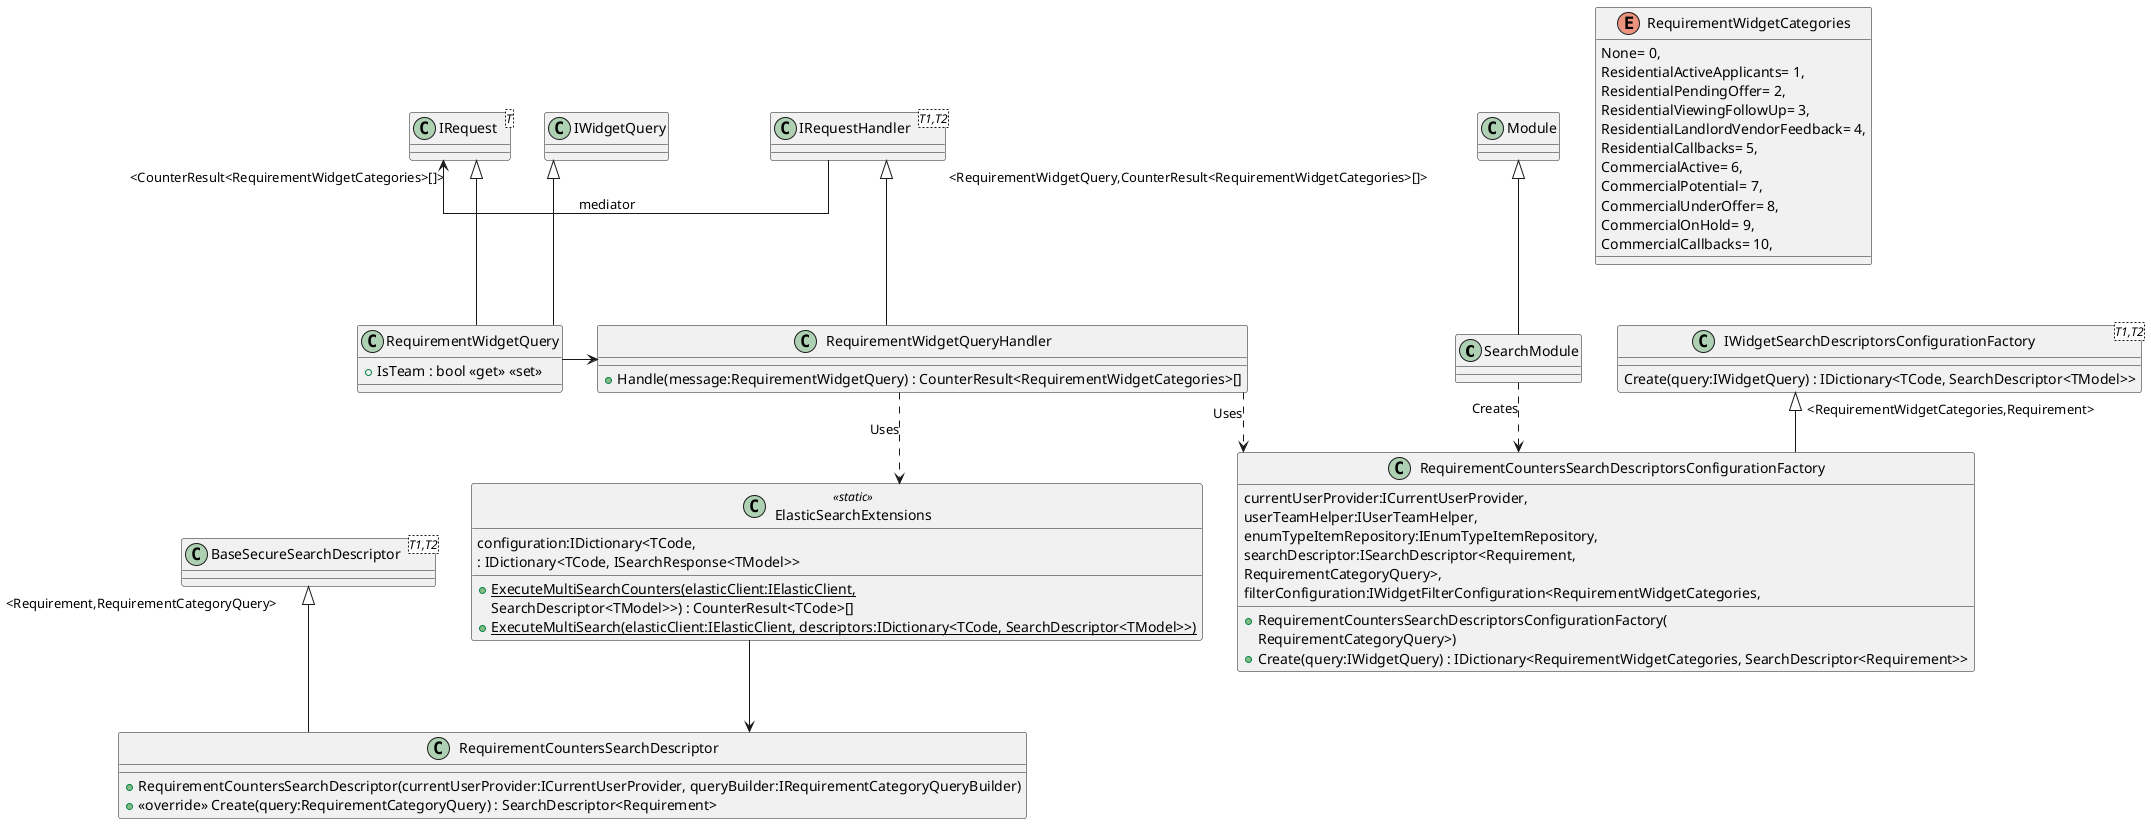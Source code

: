 @startuml

skinparam linetype polyline
skinparam linetype ortho
class SearchModule {
}
Module <|-- SearchModule

class ElasticSearchExtensions <<static>> {
    + {static} ExecuteMultiSearchCounters(elasticClient:IElasticClient, 
    configuration:IDictionary<TCode, 
    SearchDescriptor<TModel>>) : CounterResult<TCode>[]
    + {static} ExecuteMultiSearch(elasticClient:IElasticClient, descriptors:IDictionary<TCode, SearchDescriptor<TModel>>) 
     : IDictionary<TCode, ISearchResponse<TModel>>
}
class RequirementCountersSearchDescriptor {
    + RequirementCountersSearchDescriptor(currentUserProvider:ICurrentUserProvider, queryBuilder:IRequirementCategoryQueryBuilder)
    + <<override>> Create(query:RequirementCategoryQuery) : SearchDescriptor<Requirement>
}
class "BaseSecureSearchDescriptor"<T1,T2> {
}
"BaseSecureSearchDescriptor" "<Requirement,RequirementCategoryQuery>" <|-- RequirementCountersSearchDescriptor


' !include .\\Common\Configurations\IWidgetFilterConfiguration.puml
' !include .\\Common\Mappers\IWidgetAssociatedUsersMapper.puml
' !include .\\Common\Mappers\WidgetAssociatedUsersMapper.puml
' !include .\\Common\Queries\IWidgetFilterWithAssociatedUsers.puml
' !include .\\Common\Queries\IWidgetQuery.puml
interface "IWidgetSearchDescriptorsConfigurationFactory"<TCode,TModel> {
    Create(query:IWidgetQuery) : IDictionary<TCode, SearchDescriptor<TModel>>
}
 class RequirementCountersSearchDescriptorsConfigurationFactory {
    + RequirementCountersSearchDescriptorsConfigurationFactory(
        currentUserProvider:ICurrentUserProvider, 
        userTeamHelper:IUserTeamHelper, 
        enumTypeItemRepository:IEnumTypeItemRepository, 
        searchDescriptor:ISearchDescriptor<Requirement, 
        RequirementCategoryQuery>, 
        filterConfiguration:IWidgetFilterConfiguration<RequirementWidgetCategories, 
        RequirementCategoryQuery>)
    + Create(query:IWidgetQuery) : IDictionary<RequirementWidgetCategories, SearchDescriptor<Requirement>>
}
class "IWidgetSearchDescriptorsConfigurationFactory"<T1,T2> {
}
"IWidgetSearchDescriptorsConfigurationFactory" "<RequirementWidgetCategories,Requirement>" <|-- RequirementCountersSearchDescriptorsConfigurationFactory

class RequirementWidgetQuery {
    + IsTeam : bool <<get>> <<set>>
}
class "IRequest"<T> {
}
IWidgetQuery <|-- RequirementWidgetQuery
"IRequest" "<CounterResult<RequirementWidgetCategories>[]>" <|-- RequirementWidgetQuery
'RequirementWidgetQuery --> "ServiceLineId" Guid

class RequirementWidgetQueryHandler {
'    + RequirementWidgetQueryHandler(elasticClient:IElasticClient, counterSearchDescriptorsConfigurationFactory:IWidgetSearchDescriptorsConfigurationFactory<RequirementWidgetCategories, Requirement>, enumTypeItemValidator:IEnumTypeItemValidator)
    + Handle(message:RequirementWidgetQuery) : CounterResult<RequirementWidgetCategories>[]
}
class "IRequestHandler"<T1,T2> {
}
"IRequestHandler" "<RequirementWidgetQuery,CounterResult<RequirementWidgetCategories>[]>" <|-- RequirementWidgetQueryHandler

enum RequirementWidgetCategories {
    None= 0,
    ResidentialActiveApplicants= 1,
    ResidentialPendingOffer= 2,
    ResidentialViewingFollowUp= 3,
    ResidentialLandlordVendorFeedback= 4,
    ResidentialCallbacks= 5,
    CommercialActive= 6,
    CommercialPotential= 7,
    CommercialUnderOffer= 8,
    CommercialOnHold= 9,
    CommercialCallbacks= 10,
}

IRequest <- IRequestHandler : mediator
IWidgetQuery <-[hidden]left- IRequest
RequirementWidgetQuery -> RequirementWidgetQueryHandler
SearchModule ..> RequirementCountersSearchDescriptorsConfigurationFactory : Creates
RequirementWidgetQueryHandler ..> RequirementCountersSearchDescriptorsConfigurationFactory : Uses
RequirementWidgetQueryHandler ..> ElasticSearchExtensions : Uses
ElasticSearchExtensions --> RequirementCountersSearchDescriptor

@enduml